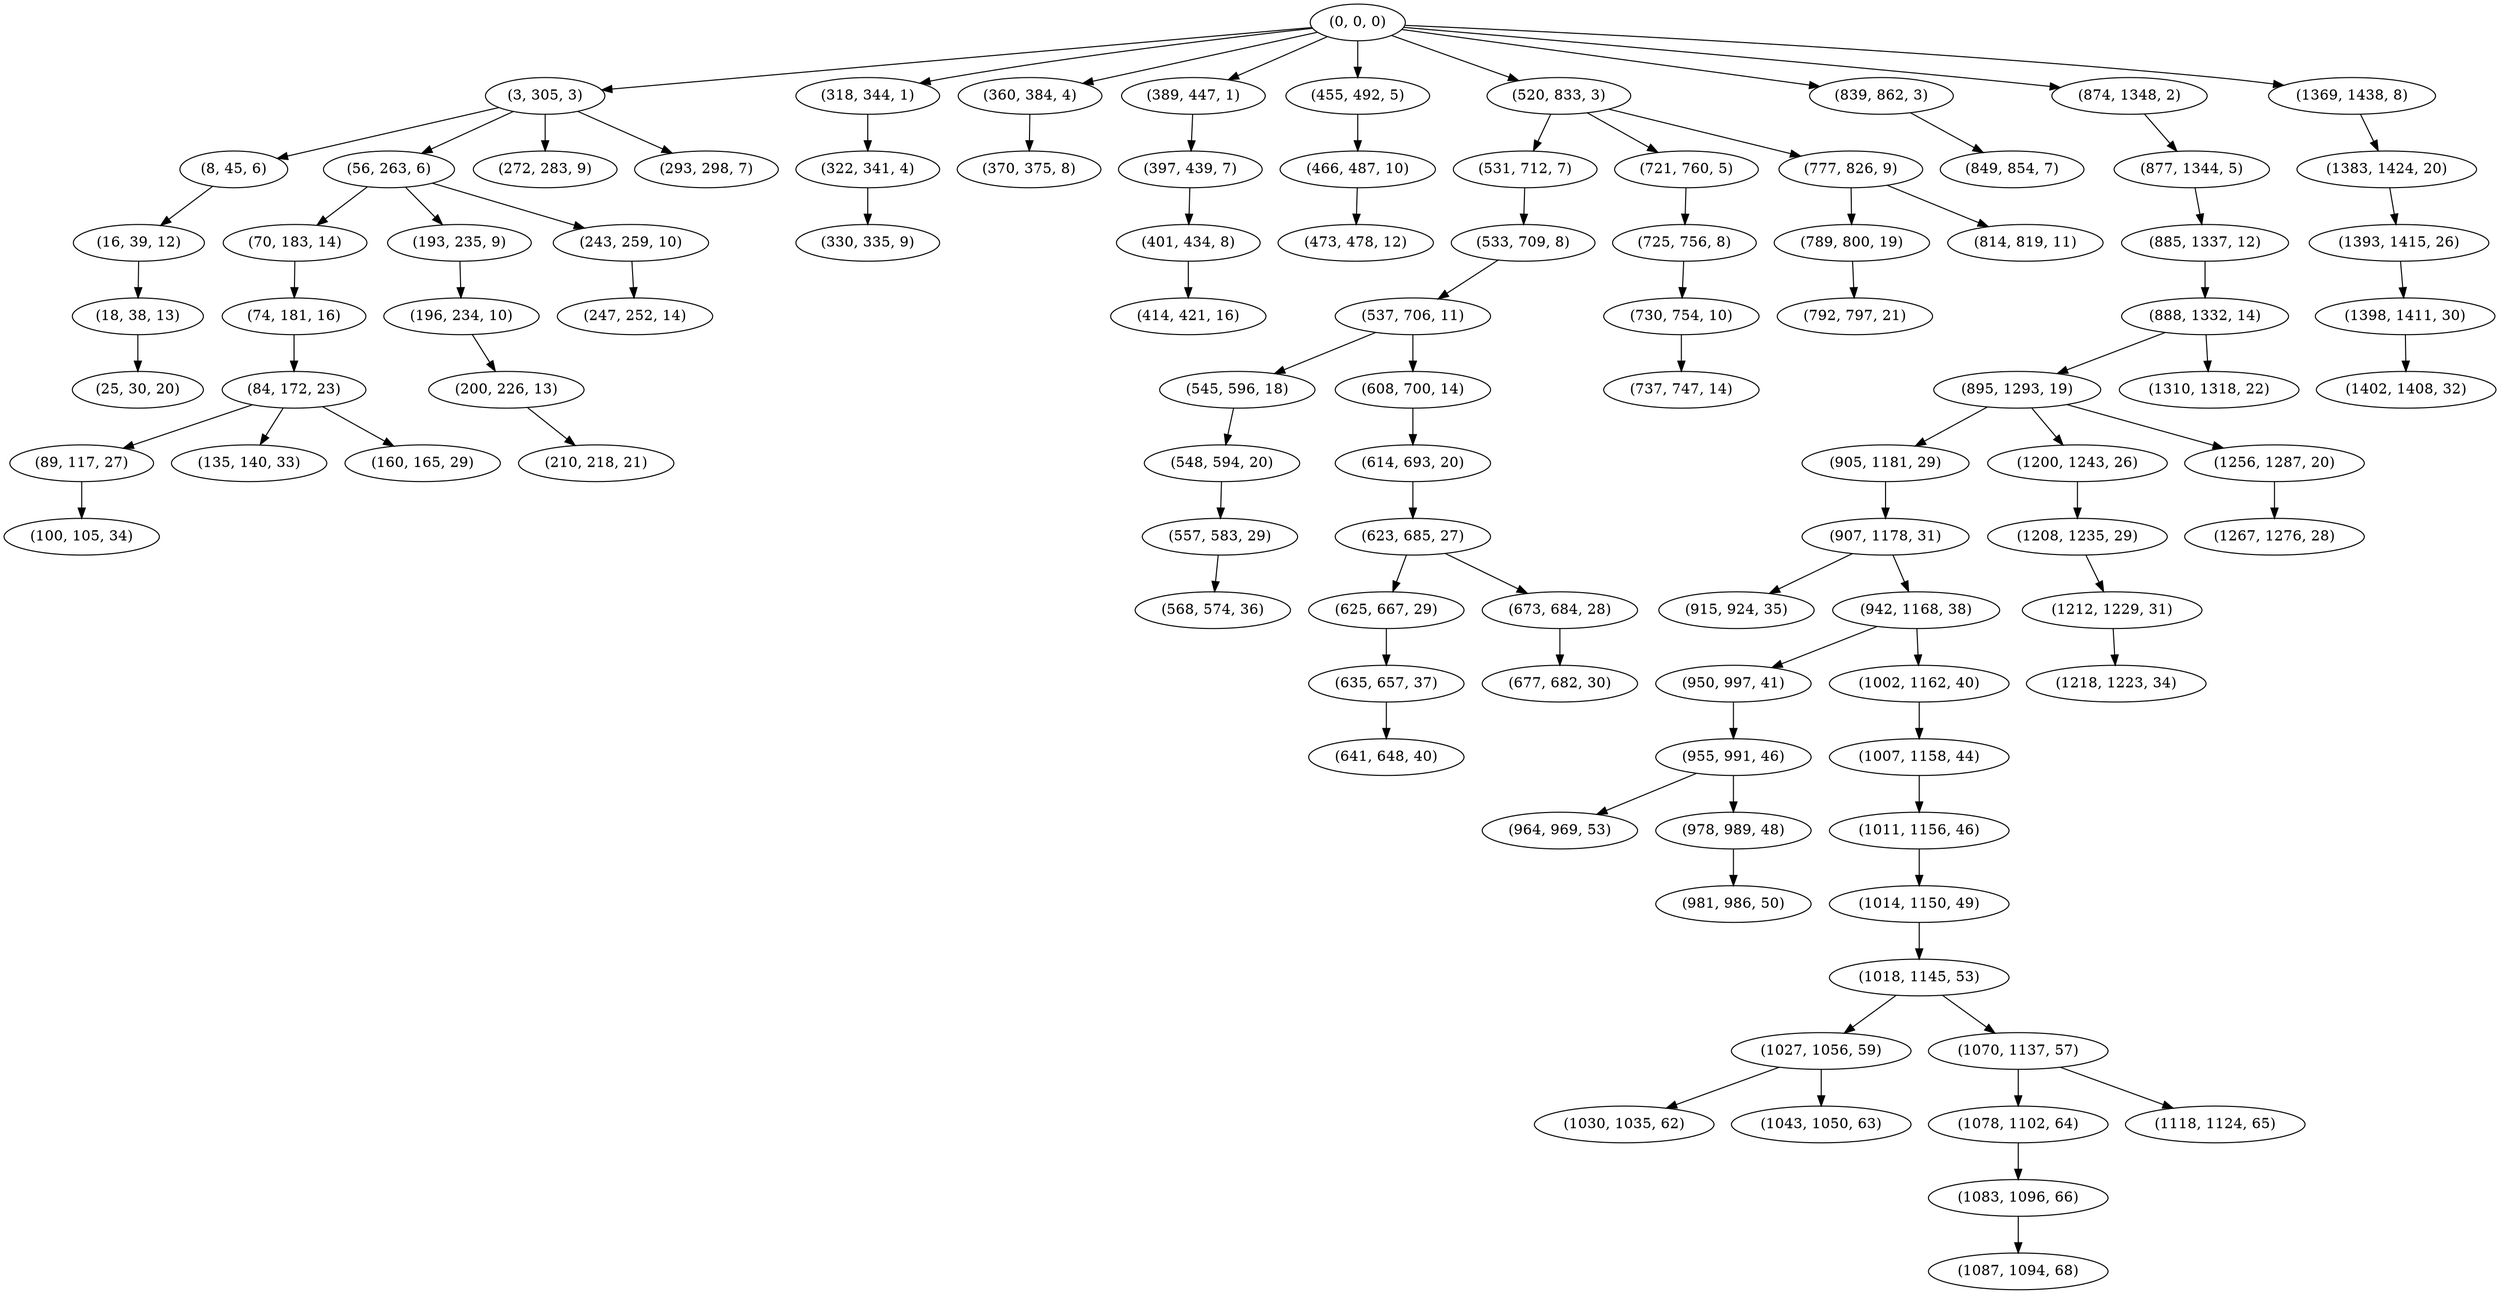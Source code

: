 digraph tree {
    "(0, 0, 0)";
    "(3, 305, 3)";
    "(8, 45, 6)";
    "(16, 39, 12)";
    "(18, 38, 13)";
    "(25, 30, 20)";
    "(56, 263, 6)";
    "(70, 183, 14)";
    "(74, 181, 16)";
    "(84, 172, 23)";
    "(89, 117, 27)";
    "(100, 105, 34)";
    "(135, 140, 33)";
    "(160, 165, 29)";
    "(193, 235, 9)";
    "(196, 234, 10)";
    "(200, 226, 13)";
    "(210, 218, 21)";
    "(243, 259, 10)";
    "(247, 252, 14)";
    "(272, 283, 9)";
    "(293, 298, 7)";
    "(318, 344, 1)";
    "(322, 341, 4)";
    "(330, 335, 9)";
    "(360, 384, 4)";
    "(370, 375, 8)";
    "(389, 447, 1)";
    "(397, 439, 7)";
    "(401, 434, 8)";
    "(414, 421, 16)";
    "(455, 492, 5)";
    "(466, 487, 10)";
    "(473, 478, 12)";
    "(520, 833, 3)";
    "(531, 712, 7)";
    "(533, 709, 8)";
    "(537, 706, 11)";
    "(545, 596, 18)";
    "(548, 594, 20)";
    "(557, 583, 29)";
    "(568, 574, 36)";
    "(608, 700, 14)";
    "(614, 693, 20)";
    "(623, 685, 27)";
    "(625, 667, 29)";
    "(635, 657, 37)";
    "(641, 648, 40)";
    "(673, 684, 28)";
    "(677, 682, 30)";
    "(721, 760, 5)";
    "(725, 756, 8)";
    "(730, 754, 10)";
    "(737, 747, 14)";
    "(777, 826, 9)";
    "(789, 800, 19)";
    "(792, 797, 21)";
    "(814, 819, 11)";
    "(839, 862, 3)";
    "(849, 854, 7)";
    "(874, 1348, 2)";
    "(877, 1344, 5)";
    "(885, 1337, 12)";
    "(888, 1332, 14)";
    "(895, 1293, 19)";
    "(905, 1181, 29)";
    "(907, 1178, 31)";
    "(915, 924, 35)";
    "(942, 1168, 38)";
    "(950, 997, 41)";
    "(955, 991, 46)";
    "(964, 969, 53)";
    "(978, 989, 48)";
    "(981, 986, 50)";
    "(1002, 1162, 40)";
    "(1007, 1158, 44)";
    "(1011, 1156, 46)";
    "(1014, 1150, 49)";
    "(1018, 1145, 53)";
    "(1027, 1056, 59)";
    "(1030, 1035, 62)";
    "(1043, 1050, 63)";
    "(1070, 1137, 57)";
    "(1078, 1102, 64)";
    "(1083, 1096, 66)";
    "(1087, 1094, 68)";
    "(1118, 1124, 65)";
    "(1200, 1243, 26)";
    "(1208, 1235, 29)";
    "(1212, 1229, 31)";
    "(1218, 1223, 34)";
    "(1256, 1287, 20)";
    "(1267, 1276, 28)";
    "(1310, 1318, 22)";
    "(1369, 1438, 8)";
    "(1383, 1424, 20)";
    "(1393, 1415, 26)";
    "(1398, 1411, 30)";
    "(1402, 1408, 32)";
    "(0, 0, 0)" -> "(3, 305, 3)";
    "(0, 0, 0)" -> "(318, 344, 1)";
    "(0, 0, 0)" -> "(360, 384, 4)";
    "(0, 0, 0)" -> "(389, 447, 1)";
    "(0, 0, 0)" -> "(455, 492, 5)";
    "(0, 0, 0)" -> "(520, 833, 3)";
    "(0, 0, 0)" -> "(839, 862, 3)";
    "(0, 0, 0)" -> "(874, 1348, 2)";
    "(0, 0, 0)" -> "(1369, 1438, 8)";
    "(3, 305, 3)" -> "(8, 45, 6)";
    "(3, 305, 3)" -> "(56, 263, 6)";
    "(3, 305, 3)" -> "(272, 283, 9)";
    "(3, 305, 3)" -> "(293, 298, 7)";
    "(8, 45, 6)" -> "(16, 39, 12)";
    "(16, 39, 12)" -> "(18, 38, 13)";
    "(18, 38, 13)" -> "(25, 30, 20)";
    "(56, 263, 6)" -> "(70, 183, 14)";
    "(56, 263, 6)" -> "(193, 235, 9)";
    "(56, 263, 6)" -> "(243, 259, 10)";
    "(70, 183, 14)" -> "(74, 181, 16)";
    "(74, 181, 16)" -> "(84, 172, 23)";
    "(84, 172, 23)" -> "(89, 117, 27)";
    "(84, 172, 23)" -> "(135, 140, 33)";
    "(84, 172, 23)" -> "(160, 165, 29)";
    "(89, 117, 27)" -> "(100, 105, 34)";
    "(193, 235, 9)" -> "(196, 234, 10)";
    "(196, 234, 10)" -> "(200, 226, 13)";
    "(200, 226, 13)" -> "(210, 218, 21)";
    "(243, 259, 10)" -> "(247, 252, 14)";
    "(318, 344, 1)" -> "(322, 341, 4)";
    "(322, 341, 4)" -> "(330, 335, 9)";
    "(360, 384, 4)" -> "(370, 375, 8)";
    "(389, 447, 1)" -> "(397, 439, 7)";
    "(397, 439, 7)" -> "(401, 434, 8)";
    "(401, 434, 8)" -> "(414, 421, 16)";
    "(455, 492, 5)" -> "(466, 487, 10)";
    "(466, 487, 10)" -> "(473, 478, 12)";
    "(520, 833, 3)" -> "(531, 712, 7)";
    "(520, 833, 3)" -> "(721, 760, 5)";
    "(520, 833, 3)" -> "(777, 826, 9)";
    "(531, 712, 7)" -> "(533, 709, 8)";
    "(533, 709, 8)" -> "(537, 706, 11)";
    "(537, 706, 11)" -> "(545, 596, 18)";
    "(537, 706, 11)" -> "(608, 700, 14)";
    "(545, 596, 18)" -> "(548, 594, 20)";
    "(548, 594, 20)" -> "(557, 583, 29)";
    "(557, 583, 29)" -> "(568, 574, 36)";
    "(608, 700, 14)" -> "(614, 693, 20)";
    "(614, 693, 20)" -> "(623, 685, 27)";
    "(623, 685, 27)" -> "(625, 667, 29)";
    "(623, 685, 27)" -> "(673, 684, 28)";
    "(625, 667, 29)" -> "(635, 657, 37)";
    "(635, 657, 37)" -> "(641, 648, 40)";
    "(673, 684, 28)" -> "(677, 682, 30)";
    "(721, 760, 5)" -> "(725, 756, 8)";
    "(725, 756, 8)" -> "(730, 754, 10)";
    "(730, 754, 10)" -> "(737, 747, 14)";
    "(777, 826, 9)" -> "(789, 800, 19)";
    "(777, 826, 9)" -> "(814, 819, 11)";
    "(789, 800, 19)" -> "(792, 797, 21)";
    "(839, 862, 3)" -> "(849, 854, 7)";
    "(874, 1348, 2)" -> "(877, 1344, 5)";
    "(877, 1344, 5)" -> "(885, 1337, 12)";
    "(885, 1337, 12)" -> "(888, 1332, 14)";
    "(888, 1332, 14)" -> "(895, 1293, 19)";
    "(888, 1332, 14)" -> "(1310, 1318, 22)";
    "(895, 1293, 19)" -> "(905, 1181, 29)";
    "(895, 1293, 19)" -> "(1200, 1243, 26)";
    "(895, 1293, 19)" -> "(1256, 1287, 20)";
    "(905, 1181, 29)" -> "(907, 1178, 31)";
    "(907, 1178, 31)" -> "(915, 924, 35)";
    "(907, 1178, 31)" -> "(942, 1168, 38)";
    "(942, 1168, 38)" -> "(950, 997, 41)";
    "(942, 1168, 38)" -> "(1002, 1162, 40)";
    "(950, 997, 41)" -> "(955, 991, 46)";
    "(955, 991, 46)" -> "(964, 969, 53)";
    "(955, 991, 46)" -> "(978, 989, 48)";
    "(978, 989, 48)" -> "(981, 986, 50)";
    "(1002, 1162, 40)" -> "(1007, 1158, 44)";
    "(1007, 1158, 44)" -> "(1011, 1156, 46)";
    "(1011, 1156, 46)" -> "(1014, 1150, 49)";
    "(1014, 1150, 49)" -> "(1018, 1145, 53)";
    "(1018, 1145, 53)" -> "(1027, 1056, 59)";
    "(1018, 1145, 53)" -> "(1070, 1137, 57)";
    "(1027, 1056, 59)" -> "(1030, 1035, 62)";
    "(1027, 1056, 59)" -> "(1043, 1050, 63)";
    "(1070, 1137, 57)" -> "(1078, 1102, 64)";
    "(1070, 1137, 57)" -> "(1118, 1124, 65)";
    "(1078, 1102, 64)" -> "(1083, 1096, 66)";
    "(1083, 1096, 66)" -> "(1087, 1094, 68)";
    "(1200, 1243, 26)" -> "(1208, 1235, 29)";
    "(1208, 1235, 29)" -> "(1212, 1229, 31)";
    "(1212, 1229, 31)" -> "(1218, 1223, 34)";
    "(1256, 1287, 20)" -> "(1267, 1276, 28)";
    "(1369, 1438, 8)" -> "(1383, 1424, 20)";
    "(1383, 1424, 20)" -> "(1393, 1415, 26)";
    "(1393, 1415, 26)" -> "(1398, 1411, 30)";
    "(1398, 1411, 30)" -> "(1402, 1408, 32)";
}
